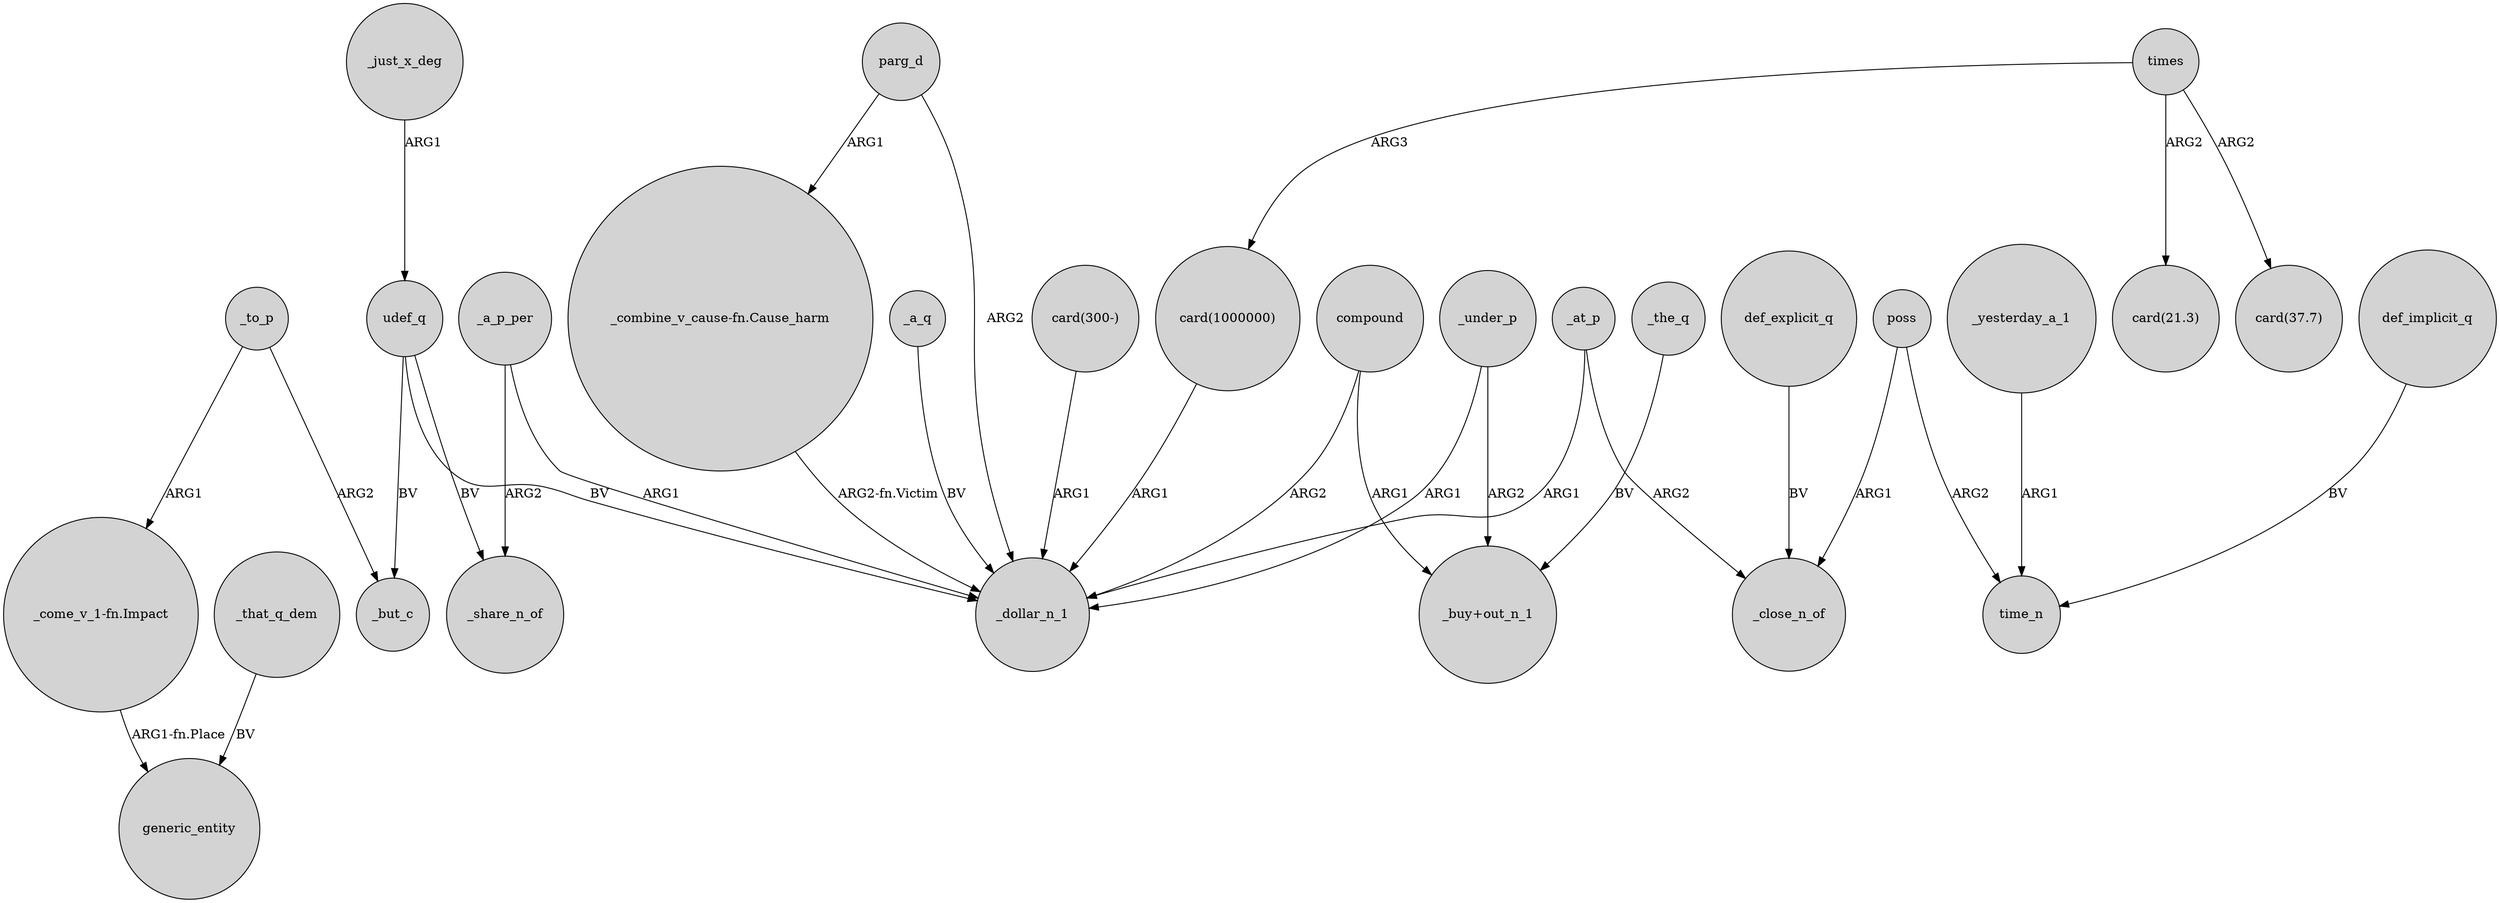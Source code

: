 digraph {
	node [shape=circle style=filled]
	"_come_v_1-fn.Impact" -> generic_entity [label="ARG1-fn.Place"]
	parg_d -> _dollar_n_1 [label=ARG2]
	"_combine_v_cause-fn.Cause_harm" -> _dollar_n_1 [label="ARG2-fn.Victim"]
	_a_q -> _dollar_n_1 [label=BV]
	_at_p -> _close_n_of [label=ARG2]
	parg_d -> "_combine_v_cause-fn.Cause_harm" [label=ARG1]
	times -> "card(21.3)" [label=ARG2]
	_at_p -> _dollar_n_1 [label=ARG1]
	times -> "card(1000000)" [label=ARG3]
	_yesterday_a_1 -> time_n [label=ARG1]
	compound -> _dollar_n_1 [label=ARG2]
	"card(300-)" -> _dollar_n_1 [label=ARG1]
	udef_q -> _but_c [label=BV]
	poss -> _close_n_of [label=ARG1]
	_a_p_per -> _share_n_of [label=ARG2]
	udef_q -> _share_n_of [label=BV]
	_under_p -> "_buy+out_n_1" [label=ARG2]
	udef_q -> _dollar_n_1 [label=BV]
	"card(1000000)" -> _dollar_n_1 [label=ARG1]
	_to_p -> "_come_v_1-fn.Impact" [label=ARG1]
	_a_p_per -> _dollar_n_1 [label=ARG1]
	times -> "card(37.7)" [label=ARG2]
	compound -> "_buy+out_n_1" [label=ARG1]
	poss -> time_n [label=ARG2]
	_the_q -> "_buy+out_n_1" [label=BV]
	_under_p -> _dollar_n_1 [label=ARG1]
	_that_q_dem -> generic_entity [label=BV]
	def_explicit_q -> _close_n_of [label=BV]
	def_implicit_q -> time_n [label=BV]
	_to_p -> _but_c [label=ARG2]
	_just_x_deg -> udef_q [label=ARG1]
}
